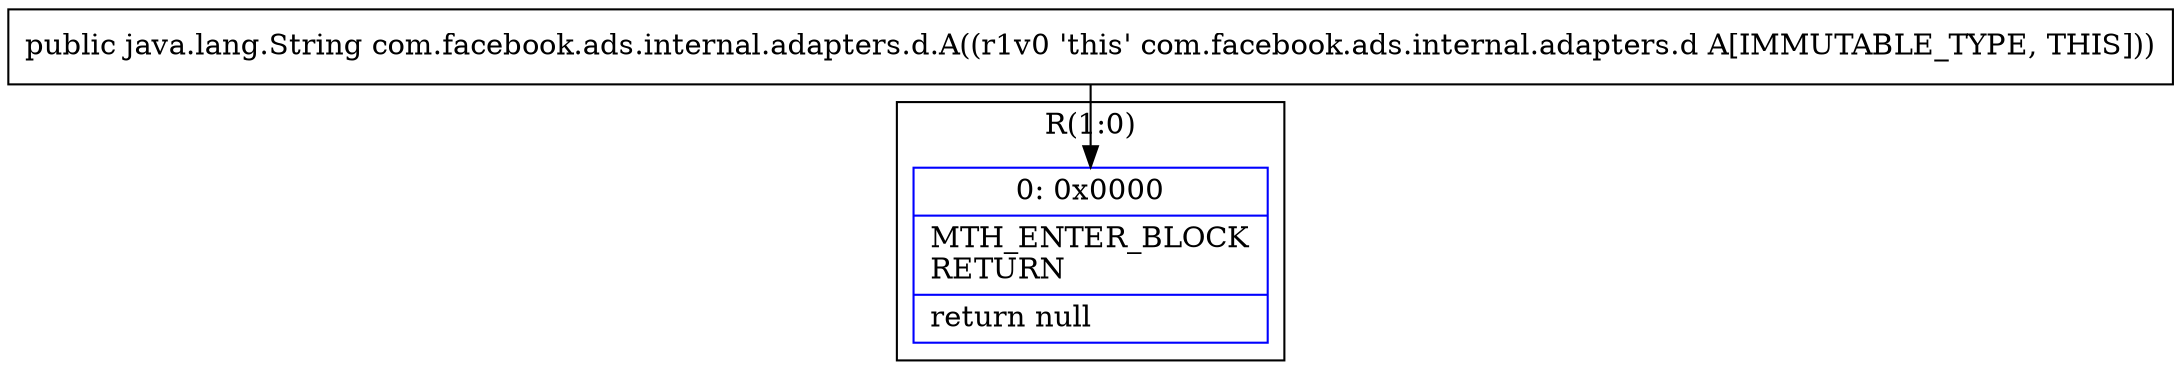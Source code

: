 digraph "CFG forcom.facebook.ads.internal.adapters.d.A()Ljava\/lang\/String;" {
subgraph cluster_Region_2132748751 {
label = "R(1:0)";
node [shape=record,color=blue];
Node_0 [shape=record,label="{0\:\ 0x0000|MTH_ENTER_BLOCK\lRETURN\l|return null\l}"];
}
MethodNode[shape=record,label="{public java.lang.String com.facebook.ads.internal.adapters.d.A((r1v0 'this' com.facebook.ads.internal.adapters.d A[IMMUTABLE_TYPE, THIS])) }"];
MethodNode -> Node_0;
}

